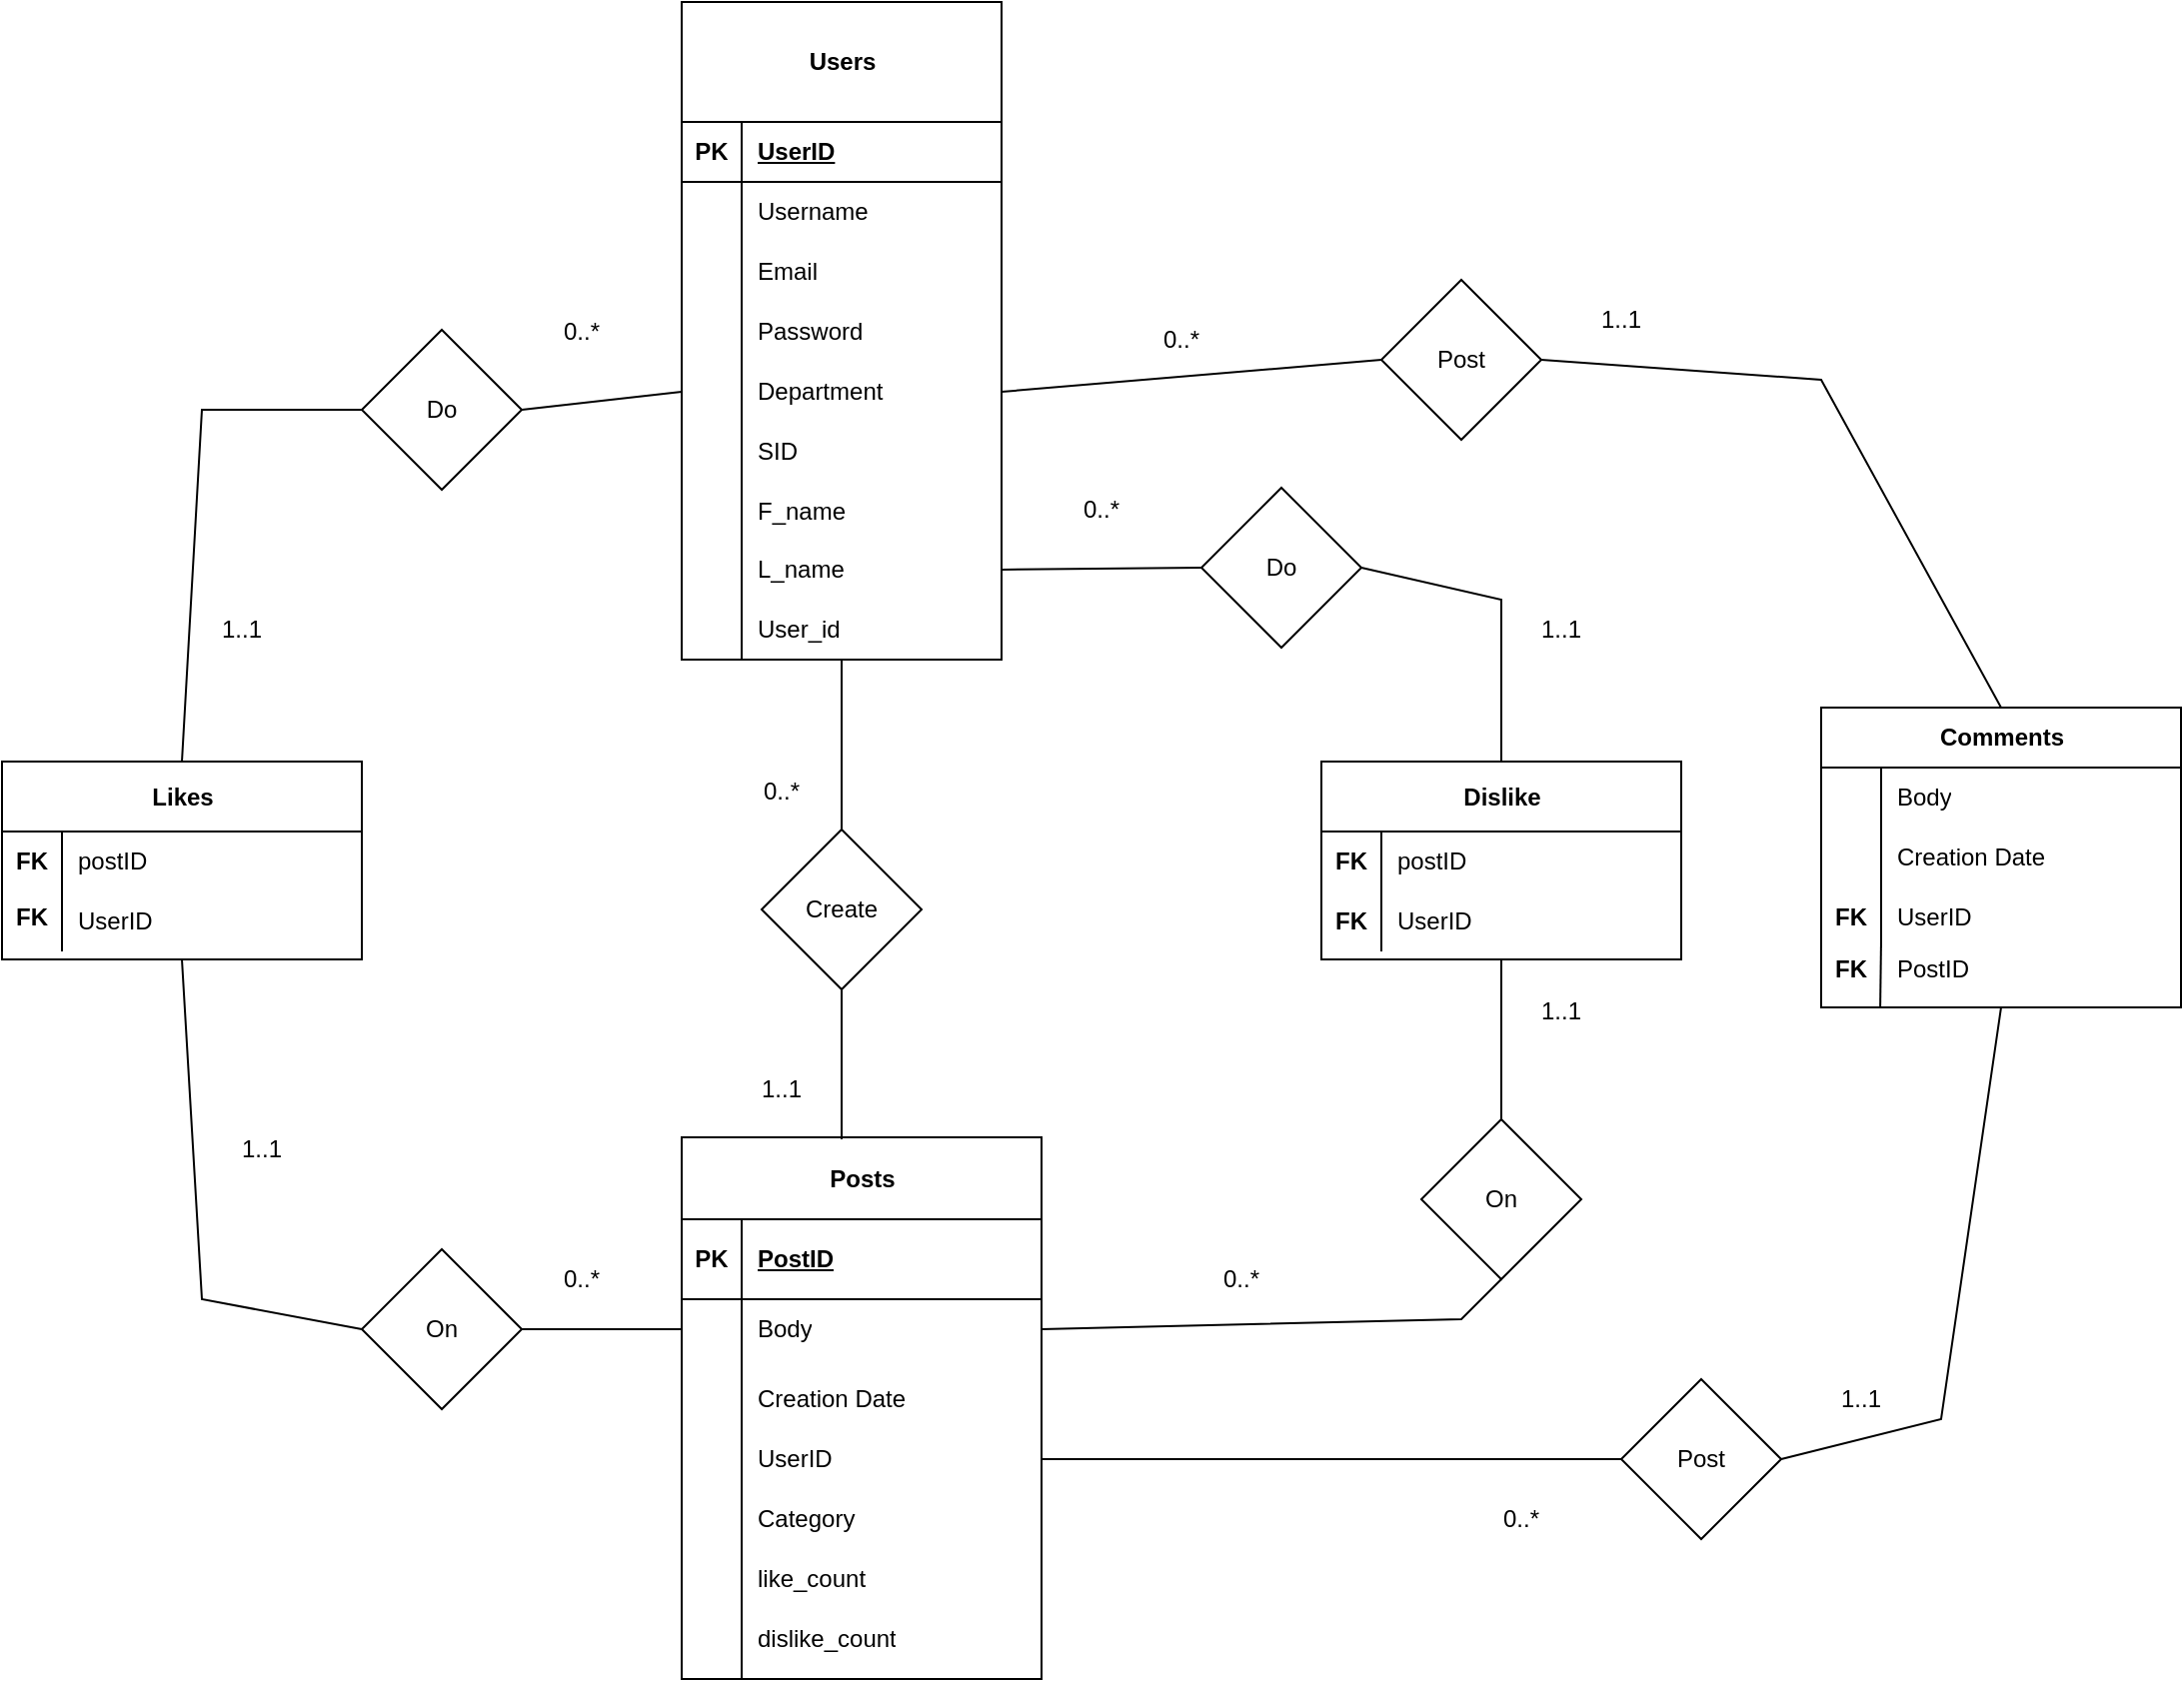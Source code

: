 <mxfile version="21.0.6" type="device"><diagram id="R2lEEEUBdFMjLlhIrx00" name="Page-1"><mxGraphModel dx="1955" dy="1756" grid="1" gridSize="10" guides="1" tooltips="1" connect="1" arrows="1" fold="1" page="1" pageScale="1" pageWidth="850" pageHeight="1100" math="0" shadow="0" extFonts="Permanent Marker^https://fonts.googleapis.com/css?family=Permanent+Marker"><root><mxCell id="0"/><mxCell id="1" parent="0"/><mxCell id="S6wBlOxQ8RqGWbkmMy4M-1" value="Users" style="shape=table;startSize=60;container=1;collapsible=1;childLayout=tableLayout;fixedRows=1;rowLines=0;fontStyle=1;align=center;resizeLast=1;html=1;labelBackgroundColor=none;" parent="1" vertex="1"><mxGeometry x="40" y="-119" width="160" height="329" as="geometry"/></mxCell><mxCell id="S6wBlOxQ8RqGWbkmMy4M-2" value="" style="shape=tableRow;horizontal=0;startSize=0;swimlaneHead=0;swimlaneBody=0;fillColor=none;collapsible=0;dropTarget=0;points=[[0,0.5],[1,0.5]];portConstraint=eastwest;top=0;left=0;right=0;bottom=1;labelBackgroundColor=none;" parent="S6wBlOxQ8RqGWbkmMy4M-1" vertex="1"><mxGeometry y="60" width="160" height="30" as="geometry"/></mxCell><mxCell id="S6wBlOxQ8RqGWbkmMy4M-3" value="PK" style="shape=partialRectangle;connectable=0;fillColor=none;top=0;left=0;bottom=0;right=0;fontStyle=1;overflow=hidden;whiteSpace=wrap;html=1;labelBackgroundColor=none;" parent="S6wBlOxQ8RqGWbkmMy4M-2" vertex="1"><mxGeometry width="30" height="30" as="geometry"><mxRectangle width="30" height="30" as="alternateBounds"/></mxGeometry></mxCell><mxCell id="S6wBlOxQ8RqGWbkmMy4M-4" value="UserID" style="shape=partialRectangle;connectable=0;fillColor=none;top=0;left=0;bottom=0;right=0;align=left;spacingLeft=6;fontStyle=5;overflow=hidden;whiteSpace=wrap;html=1;labelBackgroundColor=none;" parent="S6wBlOxQ8RqGWbkmMy4M-2" vertex="1"><mxGeometry x="30" width="130" height="30" as="geometry"><mxRectangle width="130" height="30" as="alternateBounds"/></mxGeometry></mxCell><mxCell id="S6wBlOxQ8RqGWbkmMy4M-5" value="" style="shape=tableRow;horizontal=0;startSize=0;swimlaneHead=0;swimlaneBody=0;fillColor=none;collapsible=0;dropTarget=0;points=[[0,0.5],[1,0.5]];portConstraint=eastwest;top=0;left=0;right=0;bottom=0;labelBackgroundColor=none;" parent="S6wBlOxQ8RqGWbkmMy4M-1" vertex="1"><mxGeometry y="90" width="160" height="30" as="geometry"/></mxCell><mxCell id="S6wBlOxQ8RqGWbkmMy4M-6" value="" style="shape=partialRectangle;connectable=0;fillColor=none;top=0;left=0;bottom=0;right=0;editable=1;overflow=hidden;whiteSpace=wrap;html=1;labelBackgroundColor=none;" parent="S6wBlOxQ8RqGWbkmMy4M-5" vertex="1"><mxGeometry width="30" height="30" as="geometry"><mxRectangle width="30" height="30" as="alternateBounds"/></mxGeometry></mxCell><mxCell id="S6wBlOxQ8RqGWbkmMy4M-7" value="Username" style="shape=partialRectangle;connectable=0;fillColor=none;top=0;left=0;bottom=0;right=0;align=left;spacingLeft=6;overflow=hidden;whiteSpace=wrap;html=1;labelBackgroundColor=none;" parent="S6wBlOxQ8RqGWbkmMy4M-5" vertex="1"><mxGeometry x="30" width="130" height="30" as="geometry"><mxRectangle width="130" height="30" as="alternateBounds"/></mxGeometry></mxCell><mxCell id="S6wBlOxQ8RqGWbkmMy4M-8" value="" style="shape=tableRow;horizontal=0;startSize=0;swimlaneHead=0;swimlaneBody=0;fillColor=none;collapsible=0;dropTarget=0;points=[[0,0.5],[1,0.5]];portConstraint=eastwest;top=0;left=0;right=0;bottom=0;labelBackgroundColor=none;" parent="S6wBlOxQ8RqGWbkmMy4M-1" vertex="1"><mxGeometry y="120" width="160" height="30" as="geometry"/></mxCell><mxCell id="S6wBlOxQ8RqGWbkmMy4M-9" value="" style="shape=partialRectangle;connectable=0;fillColor=none;top=0;left=0;bottom=0;right=0;editable=1;overflow=hidden;whiteSpace=wrap;html=1;labelBackgroundColor=none;" parent="S6wBlOxQ8RqGWbkmMy4M-8" vertex="1"><mxGeometry width="30" height="30" as="geometry"><mxRectangle width="30" height="30" as="alternateBounds"/></mxGeometry></mxCell><mxCell id="S6wBlOxQ8RqGWbkmMy4M-10" value="Email" style="shape=partialRectangle;connectable=0;fillColor=none;top=0;left=0;bottom=0;right=0;align=left;spacingLeft=6;overflow=hidden;whiteSpace=wrap;html=1;labelBackgroundColor=none;" parent="S6wBlOxQ8RqGWbkmMy4M-8" vertex="1"><mxGeometry x="30" width="130" height="30" as="geometry"><mxRectangle width="130" height="30" as="alternateBounds"/></mxGeometry></mxCell><mxCell id="S6wBlOxQ8RqGWbkmMy4M-11" value="" style="shape=tableRow;horizontal=0;startSize=0;swimlaneHead=0;swimlaneBody=0;fillColor=none;collapsible=0;dropTarget=0;points=[[0,0.5],[1,0.5]];portConstraint=eastwest;top=0;left=0;right=0;bottom=0;labelBackgroundColor=none;" parent="S6wBlOxQ8RqGWbkmMy4M-1" vertex="1"><mxGeometry y="150" width="160" height="30" as="geometry"/></mxCell><mxCell id="S6wBlOxQ8RqGWbkmMy4M-12" value="" style="shape=partialRectangle;connectable=0;fillColor=none;top=0;left=0;bottom=0;right=0;editable=1;overflow=hidden;whiteSpace=wrap;html=1;labelBackgroundColor=none;" parent="S6wBlOxQ8RqGWbkmMy4M-11" vertex="1"><mxGeometry width="30" height="30" as="geometry"><mxRectangle width="30" height="30" as="alternateBounds"/></mxGeometry></mxCell><mxCell id="S6wBlOxQ8RqGWbkmMy4M-13" value="Password" style="shape=partialRectangle;connectable=0;fillColor=none;top=0;left=0;bottom=0;right=0;align=left;spacingLeft=6;overflow=hidden;whiteSpace=wrap;html=1;labelBackgroundColor=none;" parent="S6wBlOxQ8RqGWbkmMy4M-11" vertex="1"><mxGeometry x="30" width="130" height="30" as="geometry"><mxRectangle width="130" height="30" as="alternateBounds"/></mxGeometry></mxCell><mxCell id="uCuNc1G82qXuU4aZg0xu-8" value="" style="shape=tableRow;horizontal=0;startSize=0;swimlaneHead=0;swimlaneBody=0;fillColor=none;collapsible=0;dropTarget=0;points=[[0,0.5],[1,0.5]];portConstraint=eastwest;top=0;left=0;right=0;bottom=0;labelBackgroundColor=none;" parent="S6wBlOxQ8RqGWbkmMy4M-1" vertex="1"><mxGeometry y="180" width="160" height="30" as="geometry"/></mxCell><mxCell id="uCuNc1G82qXuU4aZg0xu-9" value="" style="shape=partialRectangle;connectable=0;fillColor=none;top=0;left=0;bottom=0;right=0;editable=1;overflow=hidden;whiteSpace=wrap;html=1;labelBackgroundColor=none;" parent="uCuNc1G82qXuU4aZg0xu-8" vertex="1"><mxGeometry width="30" height="30" as="geometry"><mxRectangle width="30" height="30" as="alternateBounds"/></mxGeometry></mxCell><mxCell id="uCuNc1G82qXuU4aZg0xu-10" value="Department" style="shape=partialRectangle;connectable=0;fillColor=none;top=0;left=0;bottom=0;right=0;align=left;spacingLeft=6;overflow=hidden;whiteSpace=wrap;html=1;labelBackgroundColor=none;" parent="uCuNc1G82qXuU4aZg0xu-8" vertex="1"><mxGeometry x="30" width="130" height="30" as="geometry"><mxRectangle width="130" height="30" as="alternateBounds"/></mxGeometry></mxCell><mxCell id="uCuNc1G82qXuU4aZg0xu-11" value="" style="shape=tableRow;horizontal=0;startSize=0;swimlaneHead=0;swimlaneBody=0;fillColor=none;collapsible=0;dropTarget=0;points=[[0,0.5],[1,0.5]];portConstraint=eastwest;top=0;left=0;right=0;bottom=0;labelBackgroundColor=none;" parent="S6wBlOxQ8RqGWbkmMy4M-1" vertex="1"><mxGeometry y="210" width="160" height="30" as="geometry"/></mxCell><mxCell id="uCuNc1G82qXuU4aZg0xu-12" value="" style="shape=partialRectangle;connectable=0;fillColor=none;top=0;left=0;bottom=0;right=0;editable=1;overflow=hidden;whiteSpace=wrap;html=1;labelBackgroundColor=none;" parent="uCuNc1G82qXuU4aZg0xu-11" vertex="1"><mxGeometry width="30" height="30" as="geometry"><mxRectangle width="30" height="30" as="alternateBounds"/></mxGeometry></mxCell><mxCell id="uCuNc1G82qXuU4aZg0xu-13" value="SID" style="shape=partialRectangle;connectable=0;fillColor=none;top=0;left=0;bottom=0;right=0;align=left;spacingLeft=6;overflow=hidden;whiteSpace=wrap;html=1;labelBackgroundColor=none;" parent="uCuNc1G82qXuU4aZg0xu-11" vertex="1"><mxGeometry x="30" width="130" height="30" as="geometry"><mxRectangle width="130" height="30" as="alternateBounds"/></mxGeometry></mxCell><mxCell id="uCuNc1G82qXuU4aZg0xu-14" value="" style="shape=tableRow;horizontal=0;startSize=0;swimlaneHead=0;swimlaneBody=0;fillColor=none;collapsible=0;dropTarget=0;points=[[0,0.5],[1,0.5]];portConstraint=eastwest;top=0;left=0;right=0;bottom=0;labelBackgroundColor=none;" parent="S6wBlOxQ8RqGWbkmMy4M-1" vertex="1"><mxGeometry y="240" width="160" height="29" as="geometry"/></mxCell><mxCell id="uCuNc1G82qXuU4aZg0xu-15" value="" style="shape=partialRectangle;connectable=0;fillColor=none;top=0;left=0;bottom=0;right=0;editable=1;overflow=hidden;whiteSpace=wrap;html=1;labelBackgroundColor=none;" parent="uCuNc1G82qXuU4aZg0xu-14" vertex="1"><mxGeometry width="30" height="29" as="geometry"><mxRectangle width="30" height="29" as="alternateBounds"/></mxGeometry></mxCell><mxCell id="uCuNc1G82qXuU4aZg0xu-16" value="F_name" style="shape=partialRectangle;connectable=0;fillColor=none;top=0;left=0;bottom=0;right=0;align=left;spacingLeft=6;overflow=hidden;whiteSpace=wrap;html=1;labelBackgroundColor=none;" parent="uCuNc1G82qXuU4aZg0xu-14" vertex="1"><mxGeometry x="30" width="130" height="29" as="geometry"><mxRectangle width="130" height="29" as="alternateBounds"/></mxGeometry></mxCell><mxCell id="uCuNc1G82qXuU4aZg0xu-18" value="" style="shape=tableRow;horizontal=0;startSize=0;swimlaneHead=0;swimlaneBody=0;fillColor=none;collapsible=0;dropTarget=0;points=[[0,0.5],[1,0.5]];portConstraint=eastwest;top=0;left=0;right=0;bottom=0;labelBackgroundColor=none;" parent="S6wBlOxQ8RqGWbkmMy4M-1" vertex="1"><mxGeometry y="269" width="160" height="30" as="geometry"/></mxCell><mxCell id="uCuNc1G82qXuU4aZg0xu-19" value="" style="shape=partialRectangle;connectable=0;fillColor=none;top=0;left=0;bottom=0;right=0;editable=1;overflow=hidden;whiteSpace=wrap;html=1;labelBackgroundColor=none;" parent="uCuNc1G82qXuU4aZg0xu-18" vertex="1"><mxGeometry width="30" height="30" as="geometry"><mxRectangle width="30" height="30" as="alternateBounds"/></mxGeometry></mxCell><mxCell id="uCuNc1G82qXuU4aZg0xu-20" value="L_name" style="shape=partialRectangle;connectable=0;fillColor=none;top=0;left=0;bottom=0;right=0;align=left;spacingLeft=6;overflow=hidden;whiteSpace=wrap;html=1;labelBackgroundColor=none;" parent="uCuNc1G82qXuU4aZg0xu-18" vertex="1"><mxGeometry x="30" width="130" height="30" as="geometry"><mxRectangle width="130" height="30" as="alternateBounds"/></mxGeometry></mxCell><mxCell id="qqyw_BfIRTNJWpMD7Q7b-1" value="" style="shape=tableRow;horizontal=0;startSize=0;swimlaneHead=0;swimlaneBody=0;fillColor=none;collapsible=0;dropTarget=0;points=[[0,0.5],[1,0.5]];portConstraint=eastwest;top=0;left=0;right=0;bottom=0;labelBackgroundColor=none;" parent="S6wBlOxQ8RqGWbkmMy4M-1" vertex="1"><mxGeometry y="299" width="160" height="30" as="geometry"/></mxCell><mxCell id="qqyw_BfIRTNJWpMD7Q7b-2" value="" style="shape=partialRectangle;connectable=0;fillColor=none;top=0;left=0;bottom=0;right=0;editable=1;overflow=hidden;whiteSpace=wrap;html=1;labelBackgroundColor=none;" parent="qqyw_BfIRTNJWpMD7Q7b-1" vertex="1"><mxGeometry width="30" height="30" as="geometry"><mxRectangle width="30" height="30" as="alternateBounds"/></mxGeometry></mxCell><mxCell id="qqyw_BfIRTNJWpMD7Q7b-3" value="User_id" style="shape=partialRectangle;connectable=0;fillColor=none;top=0;left=0;bottom=0;right=0;align=left;spacingLeft=6;overflow=hidden;whiteSpace=wrap;html=1;labelBackgroundColor=none;" parent="qqyw_BfIRTNJWpMD7Q7b-1" vertex="1"><mxGeometry x="30" width="130" height="30" as="geometry"><mxRectangle width="130" height="30" as="alternateBounds"/></mxGeometry></mxCell><mxCell id="S6wBlOxQ8RqGWbkmMy4M-14" value="Posts" style="shape=table;startSize=41;container=1;collapsible=1;childLayout=tableLayout;fixedRows=1;rowLines=0;fontStyle=1;align=center;resizeLast=1;html=1;labelBackgroundColor=none;" parent="1" vertex="1"><mxGeometry x="40" y="449" width="180" height="271" as="geometry"/></mxCell><mxCell id="S6wBlOxQ8RqGWbkmMy4M-15" value="" style="shape=tableRow;horizontal=0;startSize=0;swimlaneHead=0;swimlaneBody=0;fillColor=none;collapsible=0;dropTarget=0;points=[[0,0.5],[1,0.5]];portConstraint=eastwest;top=0;left=0;right=0;bottom=1;labelBackgroundColor=none;" parent="S6wBlOxQ8RqGWbkmMy4M-14" vertex="1"><mxGeometry y="41" width="180" height="40" as="geometry"/></mxCell><mxCell id="S6wBlOxQ8RqGWbkmMy4M-16" value="PK" style="shape=partialRectangle;connectable=0;fillColor=none;top=0;left=0;bottom=0;right=0;fontStyle=1;overflow=hidden;whiteSpace=wrap;html=1;labelBackgroundColor=none;" parent="S6wBlOxQ8RqGWbkmMy4M-15" vertex="1"><mxGeometry width="30" height="40" as="geometry"><mxRectangle width="30" height="40" as="alternateBounds"/></mxGeometry></mxCell><mxCell id="S6wBlOxQ8RqGWbkmMy4M-17" value="PostID" style="shape=partialRectangle;connectable=0;fillColor=none;top=0;left=0;bottom=0;right=0;align=left;spacingLeft=6;fontStyle=5;overflow=hidden;whiteSpace=wrap;html=1;labelBackgroundColor=none;" parent="S6wBlOxQ8RqGWbkmMy4M-15" vertex="1"><mxGeometry x="30" width="150" height="40" as="geometry"><mxRectangle width="150" height="40" as="alternateBounds"/></mxGeometry></mxCell><mxCell id="S6wBlOxQ8RqGWbkmMy4M-21" value="" style="shape=tableRow;horizontal=0;startSize=0;swimlaneHead=0;swimlaneBody=0;fillColor=none;collapsible=0;dropTarget=0;points=[[0,0.5],[1,0.5]];portConstraint=eastwest;top=0;left=0;right=0;bottom=0;labelBackgroundColor=none;" parent="S6wBlOxQ8RqGWbkmMy4M-14" vertex="1"><mxGeometry y="81" width="180" height="30" as="geometry"/></mxCell><mxCell id="S6wBlOxQ8RqGWbkmMy4M-22" value="" style="shape=partialRectangle;connectable=0;fillColor=none;top=0;left=0;bottom=0;right=0;editable=1;overflow=hidden;whiteSpace=wrap;html=1;labelBackgroundColor=none;" parent="S6wBlOxQ8RqGWbkmMy4M-21" vertex="1"><mxGeometry width="30" height="30" as="geometry"><mxRectangle width="30" height="30" as="alternateBounds"/></mxGeometry></mxCell><mxCell id="S6wBlOxQ8RqGWbkmMy4M-23" value="Body" style="shape=partialRectangle;connectable=0;fillColor=none;top=0;left=0;bottom=0;right=0;align=left;spacingLeft=6;overflow=hidden;whiteSpace=wrap;html=1;labelBackgroundColor=none;" parent="S6wBlOxQ8RqGWbkmMy4M-21" vertex="1"><mxGeometry x="30" width="150" height="30" as="geometry"><mxRectangle width="150" height="30" as="alternateBounds"/></mxGeometry></mxCell><mxCell id="S6wBlOxQ8RqGWbkmMy4M-24" value="" style="shape=tableRow;horizontal=0;startSize=0;swimlaneHead=0;swimlaneBody=0;fillColor=none;collapsible=0;dropTarget=0;points=[[0,0.5],[1,0.5]];portConstraint=eastwest;top=0;left=0;right=0;bottom=0;labelBackgroundColor=none;" parent="S6wBlOxQ8RqGWbkmMy4M-14" vertex="1"><mxGeometry y="111" width="180" height="99" as="geometry"/></mxCell><mxCell id="S6wBlOxQ8RqGWbkmMy4M-25" value="" style="shape=partialRectangle;connectable=0;fillColor=none;top=0;left=0;bottom=0;right=0;editable=1;overflow=hidden;whiteSpace=wrap;html=1;labelBackgroundColor=none;" parent="S6wBlOxQ8RqGWbkmMy4M-24" vertex="1"><mxGeometry width="30" height="99" as="geometry"><mxRectangle width="30" height="99" as="alternateBounds"/></mxGeometry></mxCell><mxCell id="S6wBlOxQ8RqGWbkmMy4M-26" value="" style="shape=partialRectangle;connectable=0;fillColor=none;top=0;left=0;bottom=0;right=0;align=left;spacingLeft=6;overflow=hidden;whiteSpace=wrap;html=1;labelBackgroundColor=none;" parent="S6wBlOxQ8RqGWbkmMy4M-24" vertex="1"><mxGeometry x="30" width="150" height="99" as="geometry"><mxRectangle width="150" height="99" as="alternateBounds"/></mxGeometry></mxCell><mxCell id="S6wBlOxQ8RqGWbkmMy4M-27" value="Creation Date" style="shape=partialRectangle;connectable=0;fillColor=none;top=0;left=0;bottom=0;right=0;align=left;spacingLeft=6;overflow=hidden;whiteSpace=wrap;html=1;labelBackgroundColor=none;" parent="1" vertex="1"><mxGeometry x="70" y="560" width="150" height="39" as="geometry"><mxRectangle width="150" height="30" as="alternateBounds"/></mxGeometry></mxCell><mxCell id="S6wBlOxQ8RqGWbkmMy4M-29" value="UserID" style="shape=partialRectangle;connectable=0;fillColor=none;top=0;left=0;bottom=0;right=0;align=left;spacingLeft=6;overflow=hidden;whiteSpace=wrap;html=1;labelBackgroundColor=none;" parent="1" vertex="1"><mxGeometry x="70" y="600" width="150" height="20" as="geometry"><mxRectangle width="150" height="30" as="alternateBounds"/></mxGeometry></mxCell><mxCell id="S6wBlOxQ8RqGWbkmMy4M-30" value="Category" style="shape=partialRectangle;connectable=0;fillColor=none;top=0;left=0;bottom=0;right=0;align=left;spacingLeft=6;overflow=hidden;whiteSpace=wrap;html=1;labelBackgroundColor=none;" parent="1" vertex="1"><mxGeometry x="70" y="625" width="150" height="30" as="geometry"><mxRectangle width="150" height="30" as="alternateBounds"/></mxGeometry></mxCell><mxCell id="S6wBlOxQ8RqGWbkmMy4M-31" value="" style="shape=partialRectangle;connectable=0;fillColor=none;top=0;left=0;bottom=0;right=0;fontStyle=1;overflow=hidden;whiteSpace=wrap;html=1;labelBackgroundColor=none;" parent="1" vertex="1"><mxGeometry x="40" y="629" width="30" height="30" as="geometry"><mxRectangle width="30" height="30" as="alternateBounds"/></mxGeometry></mxCell><mxCell id="S6wBlOxQ8RqGWbkmMy4M-32" value="Create" style="rhombus;whiteSpace=wrap;html=1;labelBackgroundColor=none;" parent="1" vertex="1"><mxGeometry x="80" y="295" width="80" height="80" as="geometry"/></mxCell><mxCell id="S6wBlOxQ8RqGWbkmMy4M-34" value="" style="endArrow=none;html=1;rounded=0;exitX=0.5;exitY=0;exitDx=0;exitDy=0;labelBackgroundColor=none;fontColor=default;entryX=0.5;entryY=1;entryDx=0;entryDy=0;" parent="1" source="S6wBlOxQ8RqGWbkmMy4M-32" target="S6wBlOxQ8RqGWbkmMy4M-1" edge="1"><mxGeometry width="50" height="50" relative="1" as="geometry"><mxPoint x="80" y="470" as="sourcePoint"/><mxPoint x="120" y="280" as="targetPoint"/></mxGeometry></mxCell><mxCell id="S6wBlOxQ8RqGWbkmMy4M-35" value="" style="endArrow=none;html=1;rounded=0;entryX=0.5;entryY=1;entryDx=0;entryDy=0;labelBackgroundColor=none;fontColor=default;" parent="1" target="S6wBlOxQ8RqGWbkmMy4M-32" edge="1"><mxGeometry width="50" height="50" relative="1" as="geometry"><mxPoint x="120" y="450" as="sourcePoint"/><mxPoint x="130" y="310" as="targetPoint"/></mxGeometry></mxCell><mxCell id="S6wBlOxQ8RqGWbkmMy4M-37" value="1..1" style="text;html=1;strokeColor=none;fillColor=none;align=center;verticalAlign=middle;whiteSpace=wrap;rounded=0;labelBackgroundColor=none;" parent="1" vertex="1"><mxGeometry x="60" y="410" width="60" height="30" as="geometry"/></mxCell><mxCell id="S6wBlOxQ8RqGWbkmMy4M-125" value="Comments" style="shape=table;startSize=30;container=1;collapsible=1;childLayout=tableLayout;fixedRows=1;rowLines=0;fontStyle=1;align=center;resizeLast=1;html=1;labelBackgroundColor=none;" parent="1" vertex="1"><mxGeometry x="610" y="234" width="180" height="150" as="geometry"/></mxCell><mxCell id="S6wBlOxQ8RqGWbkmMy4M-129" value="" style="shape=tableRow;horizontal=0;startSize=0;swimlaneHead=0;swimlaneBody=0;fillColor=none;collapsible=0;dropTarget=0;points=[[0,0.5],[1,0.5]];portConstraint=eastwest;top=0;left=0;right=0;bottom=0;labelBackgroundColor=none;" parent="S6wBlOxQ8RqGWbkmMy4M-125" vertex="1"><mxGeometry y="30" width="180" height="30" as="geometry"/></mxCell><mxCell id="S6wBlOxQ8RqGWbkmMy4M-130" value="" style="shape=partialRectangle;connectable=0;fillColor=none;top=0;left=0;bottom=0;right=0;editable=1;overflow=hidden;whiteSpace=wrap;html=1;labelBackgroundColor=none;" parent="S6wBlOxQ8RqGWbkmMy4M-129" vertex="1"><mxGeometry width="30" height="30" as="geometry"><mxRectangle width="30" height="30" as="alternateBounds"/></mxGeometry></mxCell><mxCell id="S6wBlOxQ8RqGWbkmMy4M-131" value="Body" style="shape=partialRectangle;connectable=0;fillColor=none;top=0;left=0;bottom=0;right=0;align=left;spacingLeft=6;overflow=hidden;whiteSpace=wrap;html=1;labelBackgroundColor=none;" parent="S6wBlOxQ8RqGWbkmMy4M-129" vertex="1"><mxGeometry x="30" width="150" height="30" as="geometry"><mxRectangle width="150" height="30" as="alternateBounds"/></mxGeometry></mxCell><mxCell id="S6wBlOxQ8RqGWbkmMy4M-132" value="" style="shape=tableRow;horizontal=0;startSize=0;swimlaneHead=0;swimlaneBody=0;fillColor=none;collapsible=0;dropTarget=0;points=[[0,0.5],[1,0.5]];portConstraint=eastwest;top=0;left=0;right=0;bottom=0;labelBackgroundColor=none;" parent="S6wBlOxQ8RqGWbkmMy4M-125" vertex="1"><mxGeometry y="60" width="180" height="30" as="geometry"/></mxCell><mxCell id="S6wBlOxQ8RqGWbkmMy4M-133" value="" style="shape=partialRectangle;connectable=0;fillColor=none;top=0;left=0;bottom=0;right=0;editable=1;overflow=hidden;whiteSpace=wrap;html=1;labelBackgroundColor=none;" parent="S6wBlOxQ8RqGWbkmMy4M-132" vertex="1"><mxGeometry width="30" height="30" as="geometry"><mxRectangle width="30" height="30" as="alternateBounds"/></mxGeometry></mxCell><mxCell id="S6wBlOxQ8RqGWbkmMy4M-134" value="Creation Date" style="shape=partialRectangle;connectable=0;fillColor=none;top=0;left=0;bottom=0;right=0;align=left;spacingLeft=6;overflow=hidden;whiteSpace=wrap;html=1;labelBackgroundColor=none;" parent="S6wBlOxQ8RqGWbkmMy4M-132" vertex="1"><mxGeometry x="30" width="150" height="30" as="geometry"><mxRectangle width="150" height="30" as="alternateBounds"/></mxGeometry></mxCell><mxCell id="S6wBlOxQ8RqGWbkmMy4M-135" value="" style="shape=tableRow;horizontal=0;startSize=0;swimlaneHead=0;swimlaneBody=0;fillColor=none;collapsible=0;dropTarget=0;points=[[0,0.5],[1,0.5]];portConstraint=eastwest;top=0;left=0;right=0;bottom=0;labelBackgroundColor=none;" parent="S6wBlOxQ8RqGWbkmMy4M-125" vertex="1"><mxGeometry y="90" width="180" height="30" as="geometry"/></mxCell><mxCell id="S6wBlOxQ8RqGWbkmMy4M-136" value="" style="shape=partialRectangle;connectable=0;fillColor=none;top=0;left=0;bottom=0;right=0;editable=1;overflow=hidden;whiteSpace=wrap;html=1;labelBackgroundColor=none;" parent="S6wBlOxQ8RqGWbkmMy4M-135" vertex="1"><mxGeometry width="30" height="30" as="geometry"><mxRectangle width="30" height="30" as="alternateBounds"/></mxGeometry></mxCell><mxCell id="S6wBlOxQ8RqGWbkmMy4M-137" value="UserID" style="shape=partialRectangle;connectable=0;fillColor=none;top=0;left=0;bottom=0;right=0;align=left;spacingLeft=6;overflow=hidden;whiteSpace=wrap;html=1;labelBackgroundColor=none;" parent="S6wBlOxQ8RqGWbkmMy4M-135" vertex="1"><mxGeometry x="30" width="150" height="30" as="geometry"><mxRectangle width="150" height="30" as="alternateBounds"/></mxGeometry></mxCell><mxCell id="S6wBlOxQ8RqGWbkmMy4M-138" value="PostID" style="shape=partialRectangle;connectable=0;fillColor=none;top=0;left=0;bottom=0;right=0;align=left;spacingLeft=6;overflow=hidden;whiteSpace=wrap;html=1;labelBackgroundColor=none;" parent="1" vertex="1"><mxGeometry x="640" y="350" width="150" height="30" as="geometry"><mxRectangle width="150" height="30" as="alternateBounds"/></mxGeometry></mxCell><mxCell id="S6wBlOxQ8RqGWbkmMy4M-140" value="" style="endArrow=none;html=1;rounded=0;labelBackgroundColor=none;fontColor=default;" parent="1" edge="1"><mxGeometry width="50" height="50" relative="1" as="geometry"><mxPoint x="640" y="350" as="sourcePoint"/><mxPoint x="639.55" y="384" as="targetPoint"/></mxGeometry></mxCell><mxCell id="S6wBlOxQ8RqGWbkmMy4M-154" value="FK" style="shape=partialRectangle;connectable=0;fillColor=none;top=0;left=0;bottom=0;right=0;fontStyle=1;overflow=hidden;whiteSpace=wrap;html=1;labelBackgroundColor=none;" parent="1" vertex="1"><mxGeometry x="610" y="350" width="30" height="30" as="geometry"><mxRectangle width="30" height="30" as="alternateBounds"/></mxGeometry></mxCell><mxCell id="S6wBlOxQ8RqGWbkmMy4M-155" value="FK" style="shape=partialRectangle;connectable=0;fillColor=none;top=0;left=0;bottom=0;right=0;fontStyle=1;overflow=hidden;whiteSpace=wrap;html=1;labelBackgroundColor=none;" parent="1" vertex="1"><mxGeometry x="610" y="323.5" width="30" height="30" as="geometry"><mxRectangle width="30" height="30" as="alternateBounds"/></mxGeometry></mxCell><mxCell id="S6wBlOxQ8RqGWbkmMy4M-156" value="Post" style="rhombus;whiteSpace=wrap;html=1;labelBackgroundColor=none;" parent="1" vertex="1"><mxGeometry x="390" y="20" width="80" height="80" as="geometry"/></mxCell><mxCell id="S6wBlOxQ8RqGWbkmMy4M-157" value="" style="endArrow=none;html=1;rounded=0;entryX=0.5;entryY=0;entryDx=0;entryDy=0;exitX=1;exitY=0.5;exitDx=0;exitDy=0;labelBackgroundColor=none;fontColor=default;" parent="1" source="S6wBlOxQ8RqGWbkmMy4M-156" target="S6wBlOxQ8RqGWbkmMy4M-125" edge="1"><mxGeometry width="50" height="50" relative="1" as="geometry"><mxPoint x="470" y="380" as="sourcePoint"/><mxPoint x="520" y="330" as="targetPoint"/><Array as="points"><mxPoint x="610" y="70"/></Array></mxGeometry></mxCell><mxCell id="S6wBlOxQ8RqGWbkmMy4M-158" value="" style="endArrow=none;html=1;rounded=0;exitX=1;exitY=0.5;exitDx=0;exitDy=0;entryX=0;entryY=0.5;entryDx=0;entryDy=0;labelBackgroundColor=none;fontColor=default;" parent="1" target="S6wBlOxQ8RqGWbkmMy4M-156" edge="1"><mxGeometry width="50" height="50" relative="1" as="geometry"><mxPoint x="200" y="76" as="sourcePoint"/><mxPoint x="510" y="250" as="targetPoint"/></mxGeometry></mxCell><mxCell id="S6wBlOxQ8RqGWbkmMy4M-161" value="0..*" style="text;html=1;strokeColor=none;fillColor=none;align=center;verticalAlign=middle;whiteSpace=wrap;rounded=0;labelBackgroundColor=none;" parent="1" vertex="1"><mxGeometry x="220" y="120" width="60" height="30" as="geometry"/></mxCell><mxCell id="S6wBlOxQ8RqGWbkmMy4M-163" value="1..1" style="text;html=1;strokeColor=none;fillColor=none;align=center;verticalAlign=middle;whiteSpace=wrap;rounded=0;labelBackgroundColor=none;" parent="1" vertex="1"><mxGeometry x="480" y="25" width="60" height="30" as="geometry"/></mxCell><mxCell id="S6wBlOxQ8RqGWbkmMy4M-165" value="Post" style="rhombus;whiteSpace=wrap;html=1;labelBackgroundColor=none;" parent="1" vertex="1"><mxGeometry x="510" y="570" width="80" height="80" as="geometry"/></mxCell><mxCell id="S6wBlOxQ8RqGWbkmMy4M-168" value="" style="endArrow=none;html=1;rounded=0;exitX=1;exitY=0.5;exitDx=0;exitDy=0;labelBackgroundColor=none;fontColor=default;entryX=0.5;entryY=1;entryDx=0;entryDy=0;" parent="1" source="S6wBlOxQ8RqGWbkmMy4M-165" target="S6wBlOxQ8RqGWbkmMy4M-125" edge="1"><mxGeometry width="50" height="50" relative="1" as="geometry"><mxPoint x="755" y="451" as="sourcePoint"/><mxPoint x="760" y="320" as="targetPoint"/><Array as="points"><mxPoint x="670" y="590"/></Array></mxGeometry></mxCell><mxCell id="S6wBlOxQ8RqGWbkmMy4M-169" value="" style="endArrow=none;html=1;rounded=0;exitX=0;exitY=0.5;exitDx=0;exitDy=0;labelBackgroundColor=none;fontColor=default;" parent="1" source="S6wBlOxQ8RqGWbkmMy4M-165" edge="1"><mxGeometry width="50" height="50" relative="1" as="geometry"><mxPoint x="670" y="480" as="sourcePoint"/><mxPoint x="340" y="610" as="targetPoint"/></mxGeometry></mxCell><mxCell id="S6wBlOxQ8RqGWbkmMy4M-170" value="" style="endArrow=none;html=1;rounded=0;labelBackgroundColor=none;fontColor=default;" parent="1" edge="1"><mxGeometry width="50" height="50" relative="1" as="geometry"><mxPoint x="340" y="610" as="sourcePoint"/><mxPoint x="220" y="610" as="targetPoint"/></mxGeometry></mxCell><mxCell id="S6wBlOxQ8RqGWbkmMy4M-173" value="0..*" style="text;html=1;strokeColor=none;fillColor=none;align=center;verticalAlign=middle;whiteSpace=wrap;rounded=0;labelBackgroundColor=none;" parent="1" vertex="1"><mxGeometry x="430" y="610" width="60" height="60" as="geometry"/></mxCell><mxCell id="S6wBlOxQ8RqGWbkmMy4M-228" value="0..*" style="text;html=1;strokeColor=none;fillColor=none;align=center;verticalAlign=middle;whiteSpace=wrap;rounded=0;labelBackgroundColor=none;" parent="1" vertex="1"><mxGeometry x="60" y="261" width="60" height="30" as="geometry"/></mxCell><mxCell id="qqyw_BfIRTNJWpMD7Q7b-5" value="like_count" style="shape=partialRectangle;connectable=0;fillColor=none;top=0;left=0;bottom=0;right=0;align=left;spacingLeft=6;overflow=hidden;whiteSpace=wrap;html=1;labelBackgroundColor=none;" parent="1" vertex="1"><mxGeometry x="70" y="655" width="150" height="30" as="geometry"><mxRectangle width="150" height="30" as="alternateBounds"/></mxGeometry></mxCell><mxCell id="qqyw_BfIRTNJWpMD7Q7b-6" value="dislike_count" style="shape=partialRectangle;connectable=0;fillColor=none;top=0;left=0;bottom=0;right=0;align=left;spacingLeft=6;overflow=hidden;whiteSpace=wrap;html=1;labelBackgroundColor=none;" parent="1" vertex="1"><mxGeometry x="70" y="685" width="150" height="30" as="geometry"><mxRectangle width="150" height="30" as="alternateBounds"/></mxGeometry></mxCell><mxCell id="qqyw_BfIRTNJWpMD7Q7b-12" value="Likes" style="shape=table;startSize=35;container=1;collapsible=1;childLayout=tableLayout;fixedRows=1;rowLines=0;fontStyle=1;align=center;resizeLast=1;html=1;labelBackgroundColor=none;" parent="1" vertex="1"><mxGeometry x="-300" y="261" width="180" height="99" as="geometry"/></mxCell><mxCell id="qqyw_BfIRTNJWpMD7Q7b-16" value="" style="shape=tableRow;horizontal=0;startSize=0;swimlaneHead=0;swimlaneBody=0;fillColor=none;collapsible=0;dropTarget=0;points=[[0,0.5],[1,0.5]];portConstraint=eastwest;top=0;left=0;right=0;bottom=0;labelBackgroundColor=none;" parent="qqyw_BfIRTNJWpMD7Q7b-12" vertex="1"><mxGeometry y="35" width="180" height="30" as="geometry"/></mxCell><mxCell id="qqyw_BfIRTNJWpMD7Q7b-17" value="&lt;b&gt;FK&lt;/b&gt;" style="shape=partialRectangle;connectable=0;fillColor=none;top=0;left=0;bottom=0;right=0;editable=1;overflow=hidden;whiteSpace=wrap;html=1;labelBackgroundColor=none;" parent="qqyw_BfIRTNJWpMD7Q7b-16" vertex="1"><mxGeometry width="30" height="30" as="geometry"><mxRectangle width="30" height="30" as="alternateBounds"/></mxGeometry></mxCell><mxCell id="qqyw_BfIRTNJWpMD7Q7b-18" value="postID" style="shape=partialRectangle;connectable=0;fillColor=none;top=0;left=0;bottom=0;right=0;align=left;spacingLeft=6;overflow=hidden;whiteSpace=wrap;html=1;labelBackgroundColor=none;" parent="qqyw_BfIRTNJWpMD7Q7b-16" vertex="1"><mxGeometry x="30" width="150" height="30" as="geometry"><mxRectangle width="150" height="30" as="alternateBounds"/></mxGeometry></mxCell><mxCell id="qqyw_BfIRTNJWpMD7Q7b-22" value="" style="shape=tableRow;horizontal=0;startSize=0;swimlaneHead=0;swimlaneBody=0;fillColor=none;collapsible=0;dropTarget=0;points=[[0,0.5],[1,0.5]];portConstraint=eastwest;top=0;left=0;right=0;bottom=0;labelBackgroundColor=none;" parent="qqyw_BfIRTNJWpMD7Q7b-12" vertex="1"><mxGeometry y="65" width="180" height="30" as="geometry"/></mxCell><mxCell id="qqyw_BfIRTNJWpMD7Q7b-23" value="" style="shape=partialRectangle;connectable=0;fillColor=none;top=0;left=0;bottom=0;right=0;editable=1;overflow=hidden;whiteSpace=wrap;html=1;labelBackgroundColor=none;" parent="qqyw_BfIRTNJWpMD7Q7b-22" vertex="1"><mxGeometry width="30" height="30" as="geometry"><mxRectangle width="30" height="30" as="alternateBounds"/></mxGeometry></mxCell><mxCell id="qqyw_BfIRTNJWpMD7Q7b-24" value="UserID" style="shape=partialRectangle;connectable=0;fillColor=none;top=0;left=0;bottom=0;right=0;align=left;spacingLeft=6;overflow=hidden;whiteSpace=wrap;html=1;labelBackgroundColor=none;" parent="qqyw_BfIRTNJWpMD7Q7b-22" vertex="1"><mxGeometry x="30" width="150" height="30" as="geometry"><mxRectangle width="150" height="30" as="alternateBounds"/></mxGeometry></mxCell><mxCell id="qqyw_BfIRTNJWpMD7Q7b-25" value="&lt;b&gt;FK&lt;/b&gt;" style="shape=partialRectangle;connectable=0;fillColor=none;top=0;left=0;bottom=0;right=0;editable=1;overflow=hidden;whiteSpace=wrap;html=1;labelBackgroundColor=none;" parent="1" vertex="1"><mxGeometry x="-300" y="323.5" width="30" height="30" as="geometry"><mxRectangle width="30" height="30" as="alternateBounds"/></mxGeometry></mxCell><mxCell id="qqyw_BfIRTNJWpMD7Q7b-26" value="Dislike" style="shape=table;startSize=35;container=1;collapsible=1;childLayout=tableLayout;fixedRows=1;rowLines=0;fontStyle=1;align=center;resizeLast=1;html=1;labelBackgroundColor=none;" parent="1" vertex="1"><mxGeometry x="360" y="261" width="180" height="99" as="geometry"/></mxCell><mxCell id="qqyw_BfIRTNJWpMD7Q7b-27" value="" style="shape=tableRow;horizontal=0;startSize=0;swimlaneHead=0;swimlaneBody=0;fillColor=none;collapsible=0;dropTarget=0;points=[[0,0.5],[1,0.5]];portConstraint=eastwest;top=0;left=0;right=0;bottom=0;labelBackgroundColor=none;" parent="qqyw_BfIRTNJWpMD7Q7b-26" vertex="1"><mxGeometry y="35" width="180" height="30" as="geometry"/></mxCell><mxCell id="qqyw_BfIRTNJWpMD7Q7b-28" value="&lt;b&gt;FK&lt;/b&gt;" style="shape=partialRectangle;connectable=0;fillColor=none;top=0;left=0;bottom=0;right=0;editable=1;overflow=hidden;whiteSpace=wrap;html=1;labelBackgroundColor=none;" parent="qqyw_BfIRTNJWpMD7Q7b-27" vertex="1"><mxGeometry width="30" height="30" as="geometry"><mxRectangle width="30" height="30" as="alternateBounds"/></mxGeometry></mxCell><mxCell id="qqyw_BfIRTNJWpMD7Q7b-29" value="postID" style="shape=partialRectangle;connectable=0;fillColor=none;top=0;left=0;bottom=0;right=0;align=left;spacingLeft=6;overflow=hidden;whiteSpace=wrap;html=1;labelBackgroundColor=none;" parent="qqyw_BfIRTNJWpMD7Q7b-27" vertex="1"><mxGeometry x="30" width="150" height="30" as="geometry"><mxRectangle width="150" height="30" as="alternateBounds"/></mxGeometry></mxCell><mxCell id="qqyw_BfIRTNJWpMD7Q7b-30" value="" style="shape=tableRow;horizontal=0;startSize=0;swimlaneHead=0;swimlaneBody=0;fillColor=none;collapsible=0;dropTarget=0;points=[[0,0.5],[1,0.5]];portConstraint=eastwest;top=0;left=0;right=0;bottom=0;labelBackgroundColor=none;" parent="qqyw_BfIRTNJWpMD7Q7b-26" vertex="1"><mxGeometry y="65" width="180" height="30" as="geometry"/></mxCell><mxCell id="qqyw_BfIRTNJWpMD7Q7b-31" value="&lt;b&gt;FK&lt;/b&gt;" style="shape=partialRectangle;connectable=0;fillColor=none;top=0;left=0;bottom=0;right=0;editable=1;overflow=hidden;whiteSpace=wrap;html=1;labelBackgroundColor=none;" parent="qqyw_BfIRTNJWpMD7Q7b-30" vertex="1"><mxGeometry width="30" height="30" as="geometry"><mxRectangle width="30" height="30" as="alternateBounds"/></mxGeometry></mxCell><mxCell id="qqyw_BfIRTNJWpMD7Q7b-32" value="UserID" style="shape=partialRectangle;connectable=0;fillColor=none;top=0;left=0;bottom=0;right=0;align=left;spacingLeft=6;overflow=hidden;whiteSpace=wrap;html=1;labelBackgroundColor=none;" parent="qqyw_BfIRTNJWpMD7Q7b-30" vertex="1"><mxGeometry x="30" width="150" height="30" as="geometry"><mxRectangle width="150" height="30" as="alternateBounds"/></mxGeometry></mxCell><mxCell id="qqyw_BfIRTNJWpMD7Q7b-33" value="Do" style="rhombus;whiteSpace=wrap;html=1;" parent="1" vertex="1"><mxGeometry x="-120" y="45" width="80" height="80" as="geometry"/></mxCell><mxCell id="qqyw_BfIRTNJWpMD7Q7b-34" value="On" style="rhombus;whiteSpace=wrap;html=1;" parent="1" vertex="1"><mxGeometry x="-120" y="505" width="80" height="80" as="geometry"/></mxCell><mxCell id="qqyw_BfIRTNJWpMD7Q7b-40" value="" style="endArrow=none;html=1;rounded=0;exitX=0.5;exitY=0;exitDx=0;exitDy=0;labelBackgroundColor=none;fontColor=default;entryX=0;entryY=0.5;entryDx=0;entryDy=0;" parent="1" source="qqyw_BfIRTNJWpMD7Q7b-12" target="qqyw_BfIRTNJWpMD7Q7b-33" edge="1"><mxGeometry width="50" height="50" relative="1" as="geometry"><mxPoint x="-320" y="236" as="sourcePoint"/><mxPoint x="-160" y="125" as="targetPoint"/><Array as="points"><mxPoint x="-200" y="85"/></Array></mxGeometry></mxCell><mxCell id="qqyw_BfIRTNJWpMD7Q7b-41" value="" style="endArrow=none;html=1;rounded=0;labelBackgroundColor=none;fontColor=default;entryX=0;entryY=0.5;entryDx=0;entryDy=0;exitX=0.5;exitY=1;exitDx=0;exitDy=0;" parent="1" source="qqyw_BfIRTNJWpMD7Q7b-12" target="qqyw_BfIRTNJWpMD7Q7b-34" edge="1"><mxGeometry width="50" height="50" relative="1" as="geometry"><mxPoint x="-280" y="520" as="sourcePoint"/><mxPoint x="-110" y="95" as="targetPoint"/><Array as="points"><mxPoint x="-200" y="530"/></Array></mxGeometry></mxCell><mxCell id="qqyw_BfIRTNJWpMD7Q7b-43" value="On" style="rhombus;whiteSpace=wrap;html=1;" parent="1" vertex="1"><mxGeometry x="410" y="440" width="80" height="80" as="geometry"/></mxCell><mxCell id="qqyw_BfIRTNJWpMD7Q7b-44" value="" style="endArrow=none;html=1;rounded=0;labelBackgroundColor=none;fontColor=default;entryX=0.5;entryY=0;entryDx=0;entryDy=0;exitX=0.5;exitY=1;exitDx=0;exitDy=0;" parent="1" source="qqyw_BfIRTNJWpMD7Q7b-26" target="qqyw_BfIRTNJWpMD7Q7b-43" edge="1"><mxGeometry width="50" height="50" relative="1" as="geometry"><mxPoint x="430" y="360" as="sourcePoint"/><mxPoint x="255" y="-24" as="targetPoint"/><Array as="points"/></mxGeometry></mxCell><mxCell id="qqyw_BfIRTNJWpMD7Q7b-46" value="Do" style="rhombus;whiteSpace=wrap;html=1;" parent="1" vertex="1"><mxGeometry x="300" y="124" width="80" height="80" as="geometry"/></mxCell><mxCell id="qqyw_BfIRTNJWpMD7Q7b-47" value="" style="endArrow=none;html=1;rounded=0;labelBackgroundColor=none;fontColor=default;entryX=1;entryY=0.5;entryDx=0;entryDy=0;exitX=0.5;exitY=0;exitDx=0;exitDy=0;" parent="1" source="qqyw_BfIRTNJWpMD7Q7b-26" target="qqyw_BfIRTNJWpMD7Q7b-46" edge="1"><mxGeometry width="50" height="50" relative="1" as="geometry"><mxPoint x="330" y="55" as="sourcePoint"/><mxPoint x="185" y="-340" as="targetPoint"/><Array as="points"><mxPoint x="450" y="180"/></Array></mxGeometry></mxCell><mxCell id="5xHXsve1F-DeTbSLbb3n-2" value="" style="endArrow=none;html=1;rounded=0;" parent="1" edge="1"><mxGeometry width="50" height="50" relative="1" as="geometry"><mxPoint x="70" y="720" as="sourcePoint"/><mxPoint x="70" y="650" as="targetPoint"/></mxGeometry></mxCell><mxCell id="5xHXsve1F-DeTbSLbb3n-3" value="1..1" style="text;html=1;strokeColor=none;fillColor=none;align=center;verticalAlign=middle;whiteSpace=wrap;rounded=0;labelBackgroundColor=none;" parent="1" vertex="1"><mxGeometry x="600" y="549.5" width="60" height="60" as="geometry"/></mxCell><mxCell id="5xHXsve1F-DeTbSLbb3n-4" value="" style="endArrow=none;html=1;rounded=0;labelBackgroundColor=none;fontColor=default;entryX=1;entryY=0.5;entryDx=0;entryDy=0;exitX=0;exitY=0.5;exitDx=0;exitDy=0;" parent="1" source="qqyw_BfIRTNJWpMD7Q7b-46" target="uCuNc1G82qXuU4aZg0xu-18" edge="1"><mxGeometry width="50" height="50" relative="1" as="geometry"><mxPoint x="460" y="271" as="sourcePoint"/><mxPoint x="390" y="174" as="targetPoint"/><Array as="points"/></mxGeometry></mxCell><mxCell id="5xHXsve1F-DeTbSLbb3n-5" value="0..*" style="text;html=1;strokeColor=none;fillColor=none;align=center;verticalAlign=middle;whiteSpace=wrap;rounded=0;labelBackgroundColor=none;" parent="1" vertex="1"><mxGeometry x="260" y="35" width="60" height="30" as="geometry"/></mxCell><mxCell id="5xHXsve1F-DeTbSLbb3n-6" value="1..1" style="text;html=1;strokeColor=none;fillColor=none;align=center;verticalAlign=middle;whiteSpace=wrap;rounded=0;labelBackgroundColor=none;" parent="1" vertex="1"><mxGeometry x="450" y="180" width="60" height="30" as="geometry"/></mxCell><mxCell id="5xHXsve1F-DeTbSLbb3n-7" value="0..*" style="text;html=1;strokeColor=none;fillColor=none;align=center;verticalAlign=middle;whiteSpace=wrap;rounded=0;labelBackgroundColor=none;" parent="1" vertex="1"><mxGeometry x="290" y="504.5" width="60" height="30" as="geometry"/></mxCell><mxCell id="5xHXsve1F-DeTbSLbb3n-8" value="" style="endArrow=none;html=1;rounded=0;labelBackgroundColor=none;fontColor=default;entryX=1;entryY=0.5;entryDx=0;entryDy=0;exitX=0.5;exitY=1;exitDx=0;exitDy=0;" parent="1" source="qqyw_BfIRTNJWpMD7Q7b-43" target="S6wBlOxQ8RqGWbkmMy4M-21" edge="1"><mxGeometry width="50" height="50" relative="1" as="geometry"><mxPoint x="370" y="548.5" as="sourcePoint"/><mxPoint x="270" y="549.5" as="targetPoint"/><Array as="points"><mxPoint x="430" y="540"/></Array></mxGeometry></mxCell><mxCell id="5xHXsve1F-DeTbSLbb3n-10" value="1..1" style="text;html=1;strokeColor=none;fillColor=none;align=center;verticalAlign=middle;whiteSpace=wrap;rounded=0;labelBackgroundColor=none;" parent="1" vertex="1"><mxGeometry x="450" y="371" width="60" height="30" as="geometry"/></mxCell><mxCell id="5xHXsve1F-DeTbSLbb3n-11" value="1..1" style="text;html=1;strokeColor=none;fillColor=none;align=center;verticalAlign=middle;whiteSpace=wrap;rounded=0;labelBackgroundColor=none;" parent="1" vertex="1"><mxGeometry x="-200" y="440" width="60" height="30" as="geometry"/></mxCell><mxCell id="5xHXsve1F-DeTbSLbb3n-12" value="0..*" style="text;html=1;strokeColor=none;fillColor=none;align=center;verticalAlign=middle;whiteSpace=wrap;rounded=0;labelBackgroundColor=none;" parent="1" vertex="1"><mxGeometry x="-40" y="504.5" width="60" height="30" as="geometry"/></mxCell><mxCell id="5xHXsve1F-DeTbSLbb3n-14" value="0..*" style="text;html=1;strokeColor=none;fillColor=none;align=center;verticalAlign=middle;whiteSpace=wrap;rounded=0;labelBackgroundColor=none;" parent="1" vertex="1"><mxGeometry x="-40" y="30.5" width="60" height="30" as="geometry"/></mxCell><mxCell id="5xHXsve1F-DeTbSLbb3n-15" value="1..1" style="text;html=1;strokeColor=none;fillColor=none;align=center;verticalAlign=middle;whiteSpace=wrap;rounded=0;labelBackgroundColor=none;" parent="1" vertex="1"><mxGeometry x="-210" y="180" width="60" height="30" as="geometry"/></mxCell><mxCell id="5xHXsve1F-DeTbSLbb3n-17" value="" style="endArrow=none;html=1;rounded=0;labelBackgroundColor=none;fontColor=default;entryX=1;entryY=0.5;entryDx=0;entryDy=0;exitX=0;exitY=0.5;exitDx=0;exitDy=0;" parent="1" source="S6wBlOxQ8RqGWbkmMy4M-21" target="qqyw_BfIRTNJWpMD7Q7b-34" edge="1"><mxGeometry width="50" height="50" relative="1" as="geometry"><mxPoint x="50" y="600" as="sourcePoint"/><mxPoint x="-50" y="601" as="targetPoint"/><Array as="points"/></mxGeometry></mxCell><mxCell id="5xHXsve1F-DeTbSLbb3n-18" value="" style="endArrow=none;html=1;rounded=0;labelBackgroundColor=none;fontColor=default;entryX=1;entryY=0.5;entryDx=0;entryDy=0;exitX=0;exitY=0.5;exitDx=0;exitDy=0;" parent="1" source="uCuNc1G82qXuU4aZg0xu-8" target="qqyw_BfIRTNJWpMD7Q7b-33" edge="1"><mxGeometry width="50" height="50" relative="1" as="geometry"><mxPoint x="20" y="150" as="sourcePoint"/><mxPoint x="-60" y="150" as="targetPoint"/><Array as="points"/></mxGeometry></mxCell></root></mxGraphModel></diagram></mxfile>